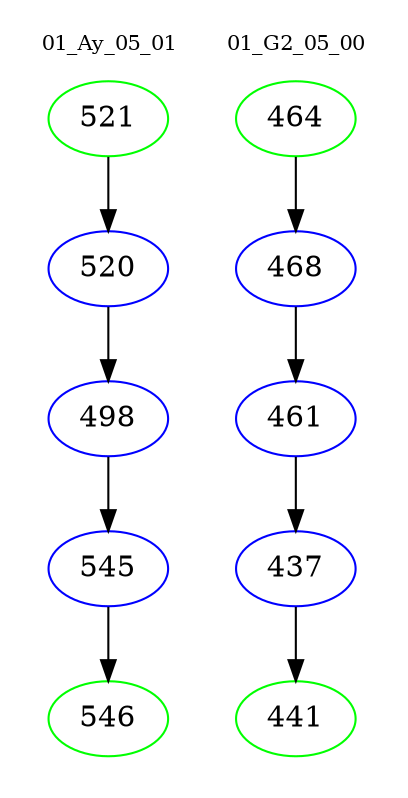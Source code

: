 digraph{
subgraph cluster_0 {
color = white
label = "01_Ay_05_01";
fontsize=10;
T0_521 [label="521", color="green"]
T0_521 -> T0_520 [color="black"]
T0_520 [label="520", color="blue"]
T0_520 -> T0_498 [color="black"]
T0_498 [label="498", color="blue"]
T0_498 -> T0_545 [color="black"]
T0_545 [label="545", color="blue"]
T0_545 -> T0_546 [color="black"]
T0_546 [label="546", color="green"]
}
subgraph cluster_1 {
color = white
label = "01_G2_05_00";
fontsize=10;
T1_464 [label="464", color="green"]
T1_464 -> T1_468 [color="black"]
T1_468 [label="468", color="blue"]
T1_468 -> T1_461 [color="black"]
T1_461 [label="461", color="blue"]
T1_461 -> T1_437 [color="black"]
T1_437 [label="437", color="blue"]
T1_437 -> T1_441 [color="black"]
T1_441 [label="441", color="green"]
}
}
